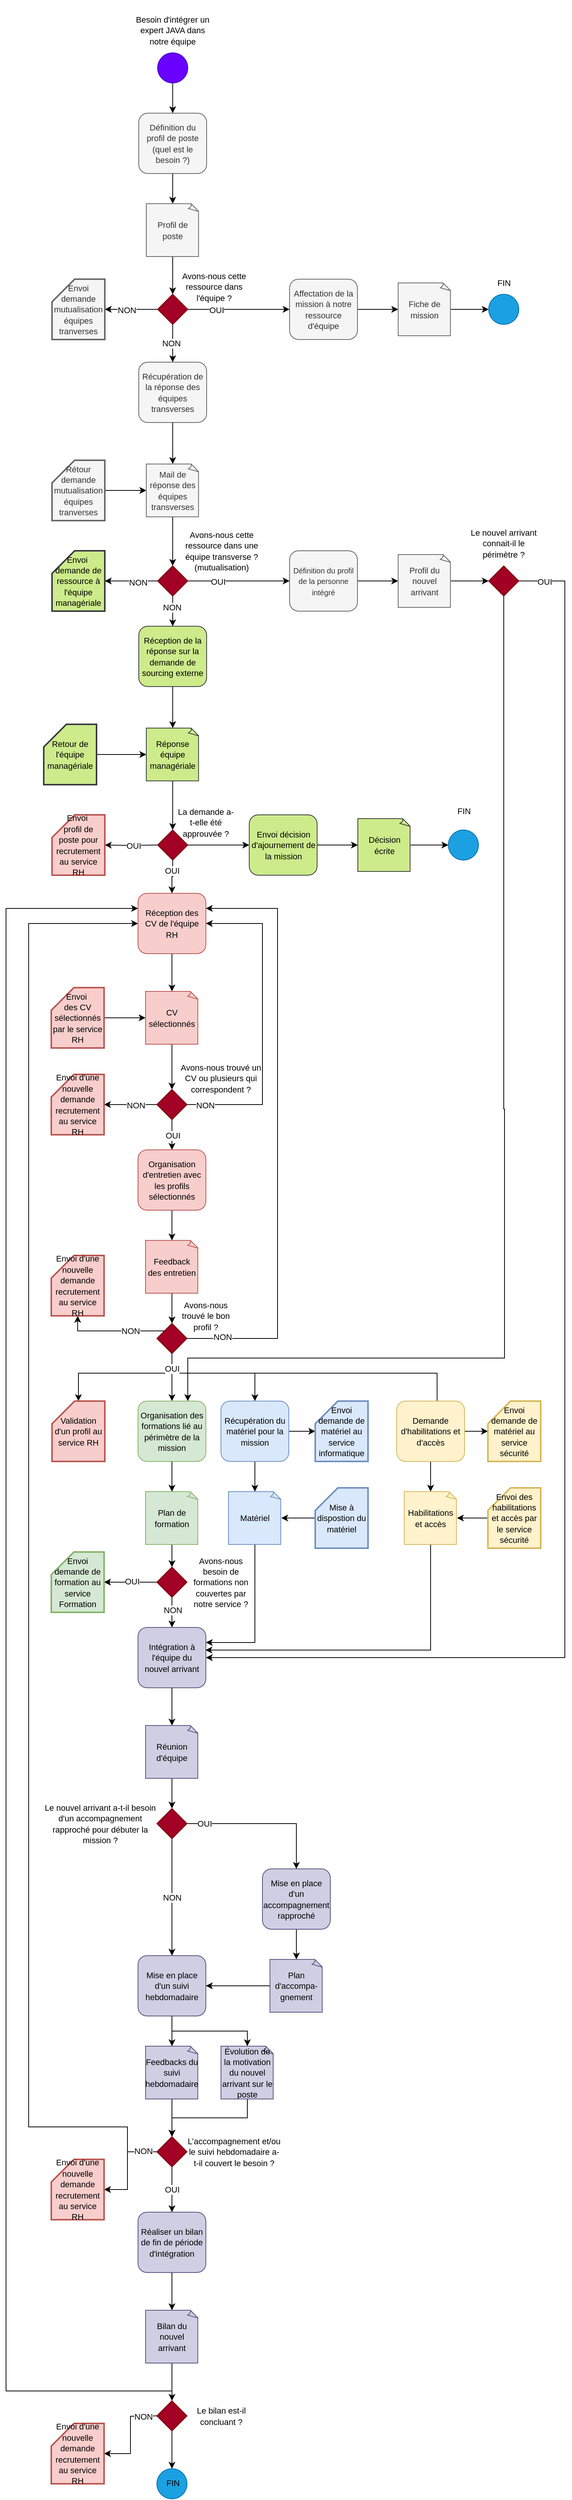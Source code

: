 <mxfile version="21.6.1" type="github">
  <diagram name="Page-1" id="dyQTiysHsoIgEj9Nmd4A">
    <mxGraphModel dx="368" dy="605" grid="1" gridSize="10" guides="1" tooltips="1" connect="1" arrows="1" fold="1" page="1" pageScale="1" pageWidth="827" pageHeight="1169" math="0" shadow="0">
      <root>
        <mxCell id="0" />
        <mxCell id="1" parent="0" />
        <mxCell id="CevlqyL66IlsUGIjqd2u-10" value="" style="edgeStyle=orthogonalEdgeStyle;rounded=0;orthogonalLoop=1;jettySize=auto;html=1;" edge="1" parent="1" source="CevlqyL66IlsUGIjqd2u-1" target="CevlqyL66IlsUGIjqd2u-4">
          <mxGeometry relative="1" as="geometry" />
        </mxCell>
        <mxCell id="CevlqyL66IlsUGIjqd2u-1" value="" style="ellipse;whiteSpace=wrap;html=1;aspect=fixed;fillColor=#6a00ff;fontColor=#ffffff;strokeColor=#3700CC;" vertex="1" parent="1">
          <mxGeometry x="1080" y="120" width="40" height="40" as="geometry" />
        </mxCell>
        <mxCell id="CevlqyL66IlsUGIjqd2u-3" value="&lt;font style=&quot;font-size: 11px;&quot;&gt;Besoin d&#39;intégrer un expert JAVA dans notre équipe&lt;/font&gt;" style="text;html=1;strokeColor=none;fillColor=none;align=center;verticalAlign=middle;whiteSpace=wrap;rounded=0;" vertex="1" parent="1">
          <mxGeometry x="1045" y="50" width="110" height="80" as="geometry" />
        </mxCell>
        <mxCell id="CevlqyL66IlsUGIjqd2u-11" value="" style="edgeStyle=orthogonalEdgeStyle;rounded=0;orthogonalLoop=1;jettySize=auto;html=1;" edge="1" parent="1" source="CevlqyL66IlsUGIjqd2u-4" target="CevlqyL66IlsUGIjqd2u-6">
          <mxGeometry relative="1" as="geometry" />
        </mxCell>
        <mxCell id="CevlqyL66IlsUGIjqd2u-4" value="&lt;font style=&quot;font-size: 11px;&quot;&gt;Définition du profil de poste (quel est le besoin ?)&lt;/font&gt;" style="rounded=1;whiteSpace=wrap;html=1;fillColor=#f5f5f5;fontColor=#333333;strokeColor=#666666;" vertex="1" parent="1">
          <mxGeometry x="1055" y="200" width="90" height="80" as="geometry" />
        </mxCell>
        <mxCell id="CevlqyL66IlsUGIjqd2u-34" value="" style="edgeStyle=orthogonalEdgeStyle;rounded=0;orthogonalLoop=1;jettySize=auto;html=1;" edge="1" parent="1" source="CevlqyL66IlsUGIjqd2u-5" target="CevlqyL66IlsUGIjqd2u-9">
          <mxGeometry relative="1" as="geometry" />
        </mxCell>
        <mxCell id="CevlqyL66IlsUGIjqd2u-52" value="OUI" style="edgeLabel;html=1;align=center;verticalAlign=middle;resizable=0;points=[];" vertex="1" connectable="0" parent="CevlqyL66IlsUGIjqd2u-34">
          <mxGeometry x="-0.437" y="-1" relative="1" as="geometry">
            <mxPoint as="offset" />
          </mxGeometry>
        </mxCell>
        <mxCell id="CevlqyL66IlsUGIjqd2u-36" value="" style="edgeStyle=orthogonalEdgeStyle;rounded=0;orthogonalLoop=1;jettySize=auto;html=1;" edge="1" parent="1" source="CevlqyL66IlsUGIjqd2u-5" target="CevlqyL66IlsUGIjqd2u-7">
          <mxGeometry relative="1" as="geometry" />
        </mxCell>
        <mxCell id="CevlqyL66IlsUGIjqd2u-53" value="NON" style="edgeLabel;html=1;align=center;verticalAlign=middle;resizable=0;points=[];" vertex="1" connectable="0" parent="CevlqyL66IlsUGIjqd2u-36">
          <mxGeometry x="0.171" y="1" relative="1" as="geometry">
            <mxPoint as="offset" />
          </mxGeometry>
        </mxCell>
        <mxCell id="CevlqyL66IlsUGIjqd2u-37" value="" style="edgeStyle=orthogonalEdgeStyle;rounded=0;orthogonalLoop=1;jettySize=auto;html=1;" edge="1" parent="1" source="CevlqyL66IlsUGIjqd2u-5" target="CevlqyL66IlsUGIjqd2u-20">
          <mxGeometry relative="1" as="geometry" />
        </mxCell>
        <mxCell id="CevlqyL66IlsUGIjqd2u-54" value="NON" style="edgeLabel;html=1;align=center;verticalAlign=middle;resizable=0;points=[];" vertex="1" connectable="0" parent="CevlqyL66IlsUGIjqd2u-37">
          <mxGeometry y="-2" relative="1" as="geometry">
            <mxPoint as="offset" />
          </mxGeometry>
        </mxCell>
        <mxCell id="CevlqyL66IlsUGIjqd2u-5" value="" style="rhombus;whiteSpace=wrap;html=1;fillColor=#a20025;fontColor=#ffffff;strokeColor=#6F0000;" vertex="1" parent="1">
          <mxGeometry x="1080" y="440" width="40" height="40" as="geometry" />
        </mxCell>
        <mxCell id="CevlqyL66IlsUGIjqd2u-13" style="edgeStyle=orthogonalEdgeStyle;rounded=0;orthogonalLoop=1;jettySize=auto;html=1;" edge="1" parent="1" source="CevlqyL66IlsUGIjqd2u-6" target="CevlqyL66IlsUGIjqd2u-5">
          <mxGeometry relative="1" as="geometry" />
        </mxCell>
        <mxCell id="CevlqyL66IlsUGIjqd2u-6" value="&lt;font style=&quot;font-size: 11px;&quot;&gt;Profil de poste&lt;/font&gt;" style="whiteSpace=wrap;html=1;shape=mxgraph.basic.document;fillColor=#f5f5f5;fontColor=#333333;strokeColor=#666666;" vertex="1" parent="1">
          <mxGeometry x="1065" y="320" width="70" height="70" as="geometry" />
        </mxCell>
        <mxCell id="CevlqyL66IlsUGIjqd2u-7" value="&lt;font style=&quot;font-size: 11px;&quot;&gt;Envoi demande mutualisation équipes tranverses&lt;br&gt;&lt;/font&gt;" style="shape=card;whiteSpace=wrap;html=1;fillColor=#f5f5f5;fontColor=#333333;strokeColor=#666666;strokeWidth=2;" vertex="1" parent="1">
          <mxGeometry x="940" y="420" width="70" height="80" as="geometry" />
        </mxCell>
        <mxCell id="CevlqyL66IlsUGIjqd2u-8" value="&lt;font style=&quot;font-size: 11px;&quot;&gt;Avons-nous cette ressource dans l&#39;équipe ?&lt;/font&gt;" style="text;html=1;strokeColor=none;fillColor=none;align=center;verticalAlign=middle;whiteSpace=wrap;rounded=0;" vertex="1" parent="1">
          <mxGeometry x="1100" y="390" width="110" height="80" as="geometry" />
        </mxCell>
        <mxCell id="CevlqyL66IlsUGIjqd2u-35" value="" style="edgeStyle=orthogonalEdgeStyle;rounded=0;orthogonalLoop=1;jettySize=auto;html=1;" edge="1" parent="1" source="CevlqyL66IlsUGIjqd2u-9" target="CevlqyL66IlsUGIjqd2u-15">
          <mxGeometry relative="1" as="geometry" />
        </mxCell>
        <mxCell id="CevlqyL66IlsUGIjqd2u-9" value="&lt;font style=&quot;font-size: 11px;&quot;&gt;Affectation de la mission à notre ressource d&#39;équipe&lt;/font&gt;" style="rounded=1;whiteSpace=wrap;html=1;fillColor=#f5f5f5;fontColor=#333333;strokeColor=#666666;" vertex="1" parent="1">
          <mxGeometry x="1255" y="420" width="90" height="80" as="geometry" />
        </mxCell>
        <mxCell id="CevlqyL66IlsUGIjqd2u-19" value="" style="edgeStyle=orthogonalEdgeStyle;rounded=0;orthogonalLoop=1;jettySize=auto;html=1;entryX=0;entryY=0.5;entryDx=0;entryDy=0;" edge="1" parent="1" source="CevlqyL66IlsUGIjqd2u-15" target="CevlqyL66IlsUGIjqd2u-17">
          <mxGeometry relative="1" as="geometry" />
        </mxCell>
        <mxCell id="CevlqyL66IlsUGIjqd2u-15" value="&lt;font style=&quot;font-size: 11px;&quot;&gt;Fiche de mission&lt;/font&gt;" style="whiteSpace=wrap;html=1;shape=mxgraph.basic.document;fillColor=#f5f5f5;fontColor=#333333;strokeColor=#666666;" vertex="1" parent="1">
          <mxGeometry x="1399" y="425" width="70" height="70" as="geometry" />
        </mxCell>
        <mxCell id="CevlqyL66IlsUGIjqd2u-17" value="" style="ellipse;whiteSpace=wrap;html=1;aspect=fixed;fillColor=#1ba1e2;fontColor=#ffffff;strokeColor=#006EAF;" vertex="1" parent="1">
          <mxGeometry x="1519" y="440" width="40" height="40" as="geometry" />
        </mxCell>
        <mxCell id="CevlqyL66IlsUGIjqd2u-18" value="&lt;font style=&quot;font-size: 11px;&quot;&gt;FIN&lt;/font&gt;" style="text;html=1;align=center;verticalAlign=middle;resizable=0;points=[];autosize=1;strokeColor=none;fillColor=none;" vertex="1" parent="1">
          <mxGeometry x="1519" y="410" width="40" height="30" as="geometry" />
        </mxCell>
        <mxCell id="CevlqyL66IlsUGIjqd2u-43" style="edgeStyle=orthogonalEdgeStyle;rounded=0;orthogonalLoop=1;jettySize=auto;html=1;" edge="1" parent="1" source="CevlqyL66IlsUGIjqd2u-20" target="CevlqyL66IlsUGIjqd2u-41">
          <mxGeometry relative="1" as="geometry" />
        </mxCell>
        <mxCell id="CevlqyL66IlsUGIjqd2u-20" value="&lt;font style=&quot;font-size: 11px;&quot;&gt;Récupération de la réponse des équipes transverses&lt;/font&gt;" style="rounded=1;whiteSpace=wrap;html=1;fillColor=#f5f5f5;fontColor=#333333;strokeColor=#666666;" vertex="1" parent="1">
          <mxGeometry x="1055" y="530" width="90" height="80" as="geometry" />
        </mxCell>
        <mxCell id="CevlqyL66IlsUGIjqd2u-50" style="edgeStyle=orthogonalEdgeStyle;rounded=0;orthogonalLoop=1;jettySize=auto;html=1;entryX=1;entryY=0.5;entryDx=0;entryDy=0;entryPerimeter=0;" edge="1" parent="1" target="CevlqyL66IlsUGIjqd2u-49">
          <mxGeometry relative="1" as="geometry">
            <mxPoint x="1080" y="1170" as="sourcePoint" />
          </mxGeometry>
        </mxCell>
        <mxCell id="CevlqyL66IlsUGIjqd2u-55" value="OUI" style="edgeLabel;html=1;align=center;verticalAlign=middle;resizable=0;points=[];" vertex="1" connectable="0" parent="CevlqyL66IlsUGIjqd2u-50">
          <mxGeometry x="-0.086" relative="1" as="geometry">
            <mxPoint as="offset" />
          </mxGeometry>
        </mxCell>
        <mxCell id="CevlqyL66IlsUGIjqd2u-57" style="edgeStyle=orthogonalEdgeStyle;rounded=0;orthogonalLoop=1;jettySize=auto;html=1;entryX=0;entryY=0.5;entryDx=0;entryDy=0;" edge="1" parent="1" source="CevlqyL66IlsUGIjqd2u-24" target="CevlqyL66IlsUGIjqd2u-45">
          <mxGeometry relative="1" as="geometry" />
        </mxCell>
        <mxCell id="CevlqyL66IlsUGIjqd2u-58" value="OUI" style="edgeLabel;html=1;align=center;verticalAlign=middle;resizable=0;points=[];" vertex="1" connectable="0" parent="CevlqyL66IlsUGIjqd2u-57">
          <mxGeometry x="-0.407" y="-1" relative="1" as="geometry">
            <mxPoint as="offset" />
          </mxGeometry>
        </mxCell>
        <mxCell id="CevlqyL66IlsUGIjqd2u-205" value="" style="edgeStyle=orthogonalEdgeStyle;rounded=0;orthogonalLoop=1;jettySize=auto;html=1;" edge="1" parent="1" source="CevlqyL66IlsUGIjqd2u-24" target="CevlqyL66IlsUGIjqd2u-201">
          <mxGeometry relative="1" as="geometry" />
        </mxCell>
        <mxCell id="CevlqyL66IlsUGIjqd2u-214" value="NON" style="edgeLabel;html=1;align=center;verticalAlign=middle;resizable=0;points=[];" vertex="1" connectable="0" parent="CevlqyL66IlsUGIjqd2u-205">
          <mxGeometry x="-0.25" y="-1" relative="1" as="geometry">
            <mxPoint as="offset" />
          </mxGeometry>
        </mxCell>
        <mxCell id="CevlqyL66IlsUGIjqd2u-221" value="" style="edgeStyle=orthogonalEdgeStyle;rounded=0;orthogonalLoop=1;jettySize=auto;html=1;" edge="1" parent="1" source="CevlqyL66IlsUGIjqd2u-24" target="CevlqyL66IlsUGIjqd2u-220">
          <mxGeometry relative="1" as="geometry" />
        </mxCell>
        <mxCell id="CevlqyL66IlsUGIjqd2u-222" value="NON" style="edgeLabel;html=1;align=center;verticalAlign=middle;resizable=0;points=[];" vertex="1" connectable="0" parent="CevlqyL66IlsUGIjqd2u-221">
          <mxGeometry x="-0.248" y="2" relative="1" as="geometry">
            <mxPoint as="offset" />
          </mxGeometry>
        </mxCell>
        <mxCell id="CevlqyL66IlsUGIjqd2u-24" value="" style="rhombus;whiteSpace=wrap;html=1;fillColor=#a20025;fontColor=#ffffff;strokeColor=#6F0000;" vertex="1" parent="1">
          <mxGeometry x="1080" y="800" width="40" height="40" as="geometry" />
        </mxCell>
        <mxCell id="CevlqyL66IlsUGIjqd2u-26" value="&lt;font style=&quot;font-size: 11px;&quot;&gt;Avons-nous cette ressource dans une équipe transverse ? (mutualisation)&lt;br&gt;&lt;/font&gt;" style="text;html=1;strokeColor=none;fillColor=none;align=center;verticalAlign=middle;whiteSpace=wrap;rounded=0;" vertex="1" parent="1">
          <mxGeometry x="1110" y="740" width="110" height="80" as="geometry" />
        </mxCell>
        <mxCell id="CevlqyL66IlsUGIjqd2u-42" value="" style="edgeStyle=orthogonalEdgeStyle;rounded=0;orthogonalLoop=1;jettySize=auto;html=1;" edge="1" parent="1" source="CevlqyL66IlsUGIjqd2u-30" target="CevlqyL66IlsUGIjqd2u-41">
          <mxGeometry relative="1" as="geometry" />
        </mxCell>
        <mxCell id="CevlqyL66IlsUGIjqd2u-30" value="&lt;font style=&quot;font-size: 11px;&quot;&gt;Rétour demande mutualisation équipes tranverses&lt;br&gt;&lt;/font&gt;" style="shape=card;whiteSpace=wrap;html=1;fillColor=#f5f5f5;fontColor=#333333;strokeColor=#666666;strokeWidth=2;" vertex="1" parent="1">
          <mxGeometry x="940" y="660" width="70" height="80" as="geometry" />
        </mxCell>
        <mxCell id="CevlqyL66IlsUGIjqd2u-44" style="edgeStyle=orthogonalEdgeStyle;rounded=0;orthogonalLoop=1;jettySize=auto;html=1;" edge="1" parent="1" source="CevlqyL66IlsUGIjqd2u-41" target="CevlqyL66IlsUGIjqd2u-24">
          <mxGeometry relative="1" as="geometry" />
        </mxCell>
        <mxCell id="CevlqyL66IlsUGIjqd2u-41" value="&lt;font style=&quot;font-size: 11px;&quot;&gt;Mail de réponse des équipes transverses&lt;/font&gt;" style="whiteSpace=wrap;html=1;shape=mxgraph.basic.document;fillColor=#f5f5f5;fontColor=#333333;strokeColor=#666666;" vertex="1" parent="1">
          <mxGeometry x="1065" y="665" width="70" height="70" as="geometry" />
        </mxCell>
        <mxCell id="CevlqyL66IlsUGIjqd2u-94" value="" style="edgeStyle=orthogonalEdgeStyle;rounded=0;orthogonalLoop=1;jettySize=auto;html=1;" edge="1" parent="1" source="CevlqyL66IlsUGIjqd2u-45" target="CevlqyL66IlsUGIjqd2u-93">
          <mxGeometry relative="1" as="geometry" />
        </mxCell>
        <mxCell id="CevlqyL66IlsUGIjqd2u-45" value="&lt;font size=&quot;1&quot;&gt;Définition du profil de la personne intégré&lt;br&gt;&lt;/font&gt;" style="rounded=1;whiteSpace=wrap;html=1;fillColor=#f5f5f5;fontColor=#333333;strokeColor=#666666;" vertex="1" parent="1">
          <mxGeometry x="1255" y="780" width="90" height="80" as="geometry" />
        </mxCell>
        <mxCell id="CevlqyL66IlsUGIjqd2u-60" value="" style="edgeStyle=orthogonalEdgeStyle;rounded=0;orthogonalLoop=1;jettySize=auto;html=1;" edge="1" parent="1" source="CevlqyL66IlsUGIjqd2u-46" target="CevlqyL66IlsUGIjqd2u-59">
          <mxGeometry relative="1" as="geometry" />
        </mxCell>
        <mxCell id="CevlqyL66IlsUGIjqd2u-46" value="&lt;font style=&quot;font-size: 11px;&quot;&gt;Réception des CV de l&#39;équipe RH&lt;/font&gt;" style="rounded=1;whiteSpace=wrap;html=1;fillColor=#f8cecc;strokeColor=#b85450;" vertex="1" parent="1">
          <mxGeometry x="1054" y="1234" width="90" height="80" as="geometry" />
        </mxCell>
        <mxCell id="CevlqyL66IlsUGIjqd2u-49" value="&lt;div&gt;&lt;font style=&quot;font-size: 11px;&quot;&gt;Envoi&amp;nbsp;&lt;/font&gt;&lt;/div&gt;&lt;div&gt;&lt;font style=&quot;font-size: 11px;&quot;&gt;profil de poste pour recrutement au service RH&lt;/font&gt;&lt;/div&gt;" style="shape=card;whiteSpace=wrap;html=1;fillColor=#f8cecc;strokeColor=#b85450;strokeWidth=2;" vertex="1" parent="1">
          <mxGeometry x="940" y="1130" width="70" height="80" as="geometry" />
        </mxCell>
        <mxCell id="CevlqyL66IlsUGIjqd2u-63" value="" style="edgeStyle=orthogonalEdgeStyle;rounded=0;orthogonalLoop=1;jettySize=auto;html=1;" edge="1" parent="1" source="CevlqyL66IlsUGIjqd2u-59" target="CevlqyL66IlsUGIjqd2u-61">
          <mxGeometry relative="1" as="geometry" />
        </mxCell>
        <mxCell id="CevlqyL66IlsUGIjqd2u-59" value="&lt;font style=&quot;font-size: 11px;&quot;&gt;CV sélectionnés&lt;/font&gt;" style="whiteSpace=wrap;html=1;shape=mxgraph.basic.document;fillColor=#f8cecc;strokeColor=#b85450;" vertex="1" parent="1">
          <mxGeometry x="1064" y="1364" width="70" height="70" as="geometry" />
        </mxCell>
        <mxCell id="CevlqyL66IlsUGIjqd2u-69" value="" style="edgeStyle=orthogonalEdgeStyle;rounded=0;orthogonalLoop=1;jettySize=auto;html=1;" edge="1" parent="1" source="CevlqyL66IlsUGIjqd2u-61" target="CevlqyL66IlsUGIjqd2u-68">
          <mxGeometry relative="1" as="geometry" />
        </mxCell>
        <mxCell id="CevlqyL66IlsUGIjqd2u-70" value="NON" style="edgeLabel;html=1;align=center;verticalAlign=middle;resizable=0;points=[];" vertex="1" connectable="0" parent="CevlqyL66IlsUGIjqd2u-69">
          <mxGeometry x="-0.2" y="1" relative="1" as="geometry">
            <mxPoint as="offset" />
          </mxGeometry>
        </mxCell>
        <mxCell id="CevlqyL66IlsUGIjqd2u-71" style="edgeStyle=orthogonalEdgeStyle;rounded=0;orthogonalLoop=1;jettySize=auto;html=1;entryX=1;entryY=0.5;entryDx=0;entryDy=0;" edge="1" parent="1" source="CevlqyL66IlsUGIjqd2u-61" target="CevlqyL66IlsUGIjqd2u-46">
          <mxGeometry relative="1" as="geometry">
            <mxPoint x="1149" y="1274" as="targetPoint" />
            <Array as="points">
              <mxPoint x="1219" y="1514" />
              <mxPoint x="1219" y="1274" />
            </Array>
          </mxGeometry>
        </mxCell>
        <mxCell id="CevlqyL66IlsUGIjqd2u-72" value="NON" style="edgeLabel;html=1;align=center;verticalAlign=middle;resizable=0;points=[];" vertex="1" connectable="0" parent="CevlqyL66IlsUGIjqd2u-71">
          <mxGeometry x="-0.886" y="-1" relative="1" as="geometry">
            <mxPoint as="offset" />
          </mxGeometry>
        </mxCell>
        <mxCell id="CevlqyL66IlsUGIjqd2u-74" value="" style="edgeStyle=orthogonalEdgeStyle;rounded=0;orthogonalLoop=1;jettySize=auto;html=1;" edge="1" parent="1" source="CevlqyL66IlsUGIjqd2u-61" target="CevlqyL66IlsUGIjqd2u-73">
          <mxGeometry relative="1" as="geometry" />
        </mxCell>
        <mxCell id="CevlqyL66IlsUGIjqd2u-75" value="OUI" style="edgeLabel;html=1;align=center;verticalAlign=middle;resizable=0;points=[];" vertex="1" connectable="0" parent="CevlqyL66IlsUGIjqd2u-74">
          <mxGeometry x="0.05" y="1" relative="1" as="geometry">
            <mxPoint as="offset" />
          </mxGeometry>
        </mxCell>
        <mxCell id="CevlqyL66IlsUGIjqd2u-61" value="" style="rhombus;whiteSpace=wrap;html=1;fillColor=#a20025;fontColor=#ffffff;strokeColor=#6F0000;" vertex="1" parent="1">
          <mxGeometry x="1079" y="1494" width="40" height="40" as="geometry" />
        </mxCell>
        <mxCell id="CevlqyL66IlsUGIjqd2u-64" value="&lt;font style=&quot;font-size: 11px;&quot;&gt;Avons-nous trouvé un CV ou plusieurs qui correspondent ?&lt;br&gt;&lt;/font&gt;" style="text;html=1;strokeColor=none;fillColor=none;align=center;verticalAlign=middle;whiteSpace=wrap;rounded=0;" vertex="1" parent="1">
          <mxGeometry x="1109" y="1439" width="110" height="80" as="geometry" />
        </mxCell>
        <mxCell id="CevlqyL66IlsUGIjqd2u-67" style="edgeStyle=orthogonalEdgeStyle;rounded=0;orthogonalLoop=1;jettySize=auto;html=1;" edge="1" parent="1" source="CevlqyL66IlsUGIjqd2u-65" target="CevlqyL66IlsUGIjqd2u-59">
          <mxGeometry relative="1" as="geometry" />
        </mxCell>
        <mxCell id="CevlqyL66IlsUGIjqd2u-65" value="&lt;div&gt;&lt;font style=&quot;font-size: 11px;&quot;&gt;Envoi&amp;nbsp;&lt;/font&gt;&lt;/div&gt;&lt;div&gt;&lt;font style=&quot;font-size: 11px;&quot;&gt;des CV sélectionnés par le service RH&lt;/font&gt;&lt;/div&gt;" style="shape=card;whiteSpace=wrap;html=1;fillColor=#f8cecc;strokeColor=#b85450;strokeWidth=2;" vertex="1" parent="1">
          <mxGeometry x="939" y="1359" width="70" height="80" as="geometry" />
        </mxCell>
        <mxCell id="CevlqyL66IlsUGIjqd2u-68" value="&lt;div&gt;&lt;font style=&quot;font-size: 11px;&quot;&gt;Envoi d&#39;une nouvelle demande recrutement au service RH&lt;/font&gt;&lt;/div&gt;" style="shape=card;whiteSpace=wrap;html=1;fillColor=#f8cecc;strokeColor=#b85450;strokeWidth=2;" vertex="1" parent="1">
          <mxGeometry x="939" y="1474" width="70" height="80" as="geometry" />
        </mxCell>
        <mxCell id="CevlqyL66IlsUGIjqd2u-80" style="edgeStyle=orthogonalEdgeStyle;rounded=0;orthogonalLoop=1;jettySize=auto;html=1;entryX=0.5;entryY=0;entryDx=0;entryDy=0;entryPerimeter=0;" edge="1" parent="1" source="CevlqyL66IlsUGIjqd2u-73" target="CevlqyL66IlsUGIjqd2u-76">
          <mxGeometry relative="1" as="geometry" />
        </mxCell>
        <mxCell id="CevlqyL66IlsUGIjqd2u-73" value="&lt;font style=&quot;font-size: 11px;&quot;&gt;Organisation d&#39;entretien avec les profils sélectionnés&lt;/font&gt;" style="rounded=1;whiteSpace=wrap;html=1;fillColor=#f8cecc;strokeColor=#b85450;" vertex="1" parent="1">
          <mxGeometry x="1054" y="1574" width="90" height="80" as="geometry" />
        </mxCell>
        <mxCell id="CevlqyL66IlsUGIjqd2u-81" style="edgeStyle=orthogonalEdgeStyle;rounded=0;orthogonalLoop=1;jettySize=auto;html=1;entryX=0.5;entryY=0;entryDx=0;entryDy=0;" edge="1" parent="1" source="CevlqyL66IlsUGIjqd2u-76" target="CevlqyL66IlsUGIjqd2u-77">
          <mxGeometry relative="1" as="geometry" />
        </mxCell>
        <mxCell id="CevlqyL66IlsUGIjqd2u-76" value="&lt;font style=&quot;font-size: 11px;&quot;&gt;Feedback des entretien&lt;/font&gt;" style="whiteSpace=wrap;html=1;shape=mxgraph.basic.document;fillColor=#f8cecc;strokeColor=#b85450;" vertex="1" parent="1">
          <mxGeometry x="1064" y="1694" width="70" height="70" as="geometry" />
        </mxCell>
        <mxCell id="CevlqyL66IlsUGIjqd2u-83" value="" style="edgeStyle=orthogonalEdgeStyle;rounded=0;orthogonalLoop=1;jettySize=auto;html=1;" edge="1" parent="1" source="CevlqyL66IlsUGIjqd2u-77" target="CevlqyL66IlsUGIjqd2u-82">
          <mxGeometry relative="1" as="geometry">
            <Array as="points">
              <mxPoint x="974" y="1814" />
            </Array>
          </mxGeometry>
        </mxCell>
        <mxCell id="CevlqyL66IlsUGIjqd2u-86" value="NON" style="edgeLabel;html=1;align=center;verticalAlign=middle;resizable=0;points=[];" vertex="1" connectable="0" parent="CevlqyL66IlsUGIjqd2u-83">
          <mxGeometry x="0.143" y="3" relative="1" as="geometry">
            <mxPoint x="32" y="-3" as="offset" />
          </mxGeometry>
        </mxCell>
        <mxCell id="CevlqyL66IlsUGIjqd2u-84" style="edgeStyle=orthogonalEdgeStyle;rounded=0;orthogonalLoop=1;jettySize=auto;html=1;exitX=1;exitY=0.5;exitDx=0;exitDy=0;entryX=1;entryY=0.25;entryDx=0;entryDy=0;" edge="1" parent="1" source="CevlqyL66IlsUGIjqd2u-77" target="CevlqyL66IlsUGIjqd2u-46">
          <mxGeometry relative="1" as="geometry">
            <Array as="points">
              <mxPoint x="1239" y="1824" />
              <mxPoint x="1239" y="1254" />
            </Array>
          </mxGeometry>
        </mxCell>
        <mxCell id="CevlqyL66IlsUGIjqd2u-85" value="NON" style="edgeLabel;html=1;align=center;verticalAlign=middle;resizable=0;points=[];" vertex="1" connectable="0" parent="CevlqyL66IlsUGIjqd2u-84">
          <mxGeometry x="-0.88" y="2" relative="1" as="geometry">
            <mxPoint as="offset" />
          </mxGeometry>
        </mxCell>
        <mxCell id="CevlqyL66IlsUGIjqd2u-91" value="" style="edgeStyle=orthogonalEdgeStyle;rounded=0;orthogonalLoop=1;jettySize=auto;html=1;" edge="1" parent="1" source="CevlqyL66IlsUGIjqd2u-77" target="CevlqyL66IlsUGIjqd2u-87">
          <mxGeometry relative="1" as="geometry" />
        </mxCell>
        <mxCell id="CevlqyL66IlsUGIjqd2u-182" style="edgeStyle=orthogonalEdgeStyle;rounded=0;orthogonalLoop=1;jettySize=auto;html=1;exitX=0.5;exitY=1;exitDx=0;exitDy=0;entryX=0.5;entryY=0;entryDx=0;entryDy=0;" edge="1" parent="1" source="CevlqyL66IlsUGIjqd2u-77" target="CevlqyL66IlsUGIjqd2u-179">
          <mxGeometry relative="1" as="geometry">
            <Array as="points">
              <mxPoint x="1099" y="1870" />
              <mxPoint x="1209" y="1870" />
            </Array>
          </mxGeometry>
        </mxCell>
        <mxCell id="CevlqyL66IlsUGIjqd2u-183" style="edgeStyle=orthogonalEdgeStyle;rounded=0;orthogonalLoop=1;jettySize=auto;html=1;exitX=0.5;exitY=1;exitDx=0;exitDy=0;entryX=0.596;entryY=0.021;entryDx=0;entryDy=0;entryPerimeter=0;" edge="1" parent="1">
          <mxGeometry relative="1" as="geometry">
            <mxPoint x="1099" y="1851.66" as="sourcePoint" />
            <mxPoint x="1450.64" y="1916.34" as="targetPoint" />
            <Array as="points">
              <mxPoint x="1099" y="1870" />
              <mxPoint x="1451" y="1870" />
            </Array>
          </mxGeometry>
        </mxCell>
        <mxCell id="CevlqyL66IlsUGIjqd2u-226" style="edgeStyle=orthogonalEdgeStyle;rounded=0;orthogonalLoop=1;jettySize=auto;html=1;exitX=0.5;exitY=1;exitDx=0;exitDy=0;entryX=0.5;entryY=0;entryDx=0;entryDy=0;entryPerimeter=0;" edge="1" parent="1" source="CevlqyL66IlsUGIjqd2u-77" target="CevlqyL66IlsUGIjqd2u-88">
          <mxGeometry relative="1" as="geometry">
            <Array as="points">
              <mxPoint x="1099" y="1870" />
              <mxPoint x="975" y="1870" />
            </Array>
          </mxGeometry>
        </mxCell>
        <mxCell id="CevlqyL66IlsUGIjqd2u-227" value="OUI" style="edgeLabel;html=1;align=center;verticalAlign=middle;resizable=0;points=[];" vertex="1" connectable="0" parent="CevlqyL66IlsUGIjqd2u-226">
          <mxGeometry x="-0.793" relative="1" as="geometry">
            <mxPoint as="offset" />
          </mxGeometry>
        </mxCell>
        <mxCell id="CevlqyL66IlsUGIjqd2u-77" value="" style="rhombus;whiteSpace=wrap;html=1;fillColor=#a20025;fontColor=#ffffff;strokeColor=#6F0000;" vertex="1" parent="1">
          <mxGeometry x="1079" y="1804" width="40" height="40" as="geometry" />
        </mxCell>
        <mxCell id="CevlqyL66IlsUGIjqd2u-78" value="&lt;font style=&quot;font-size: 11px;&quot;&gt;Avons-nous trouvé le bon profil ?&lt;br&gt;&lt;/font&gt;" style="text;html=1;align=center;verticalAlign=middle;whiteSpace=wrap;rounded=0;" vertex="1" parent="1">
          <mxGeometry x="1099" y="1754" width="90" height="80" as="geometry" />
        </mxCell>
        <mxCell id="CevlqyL66IlsUGIjqd2u-82" value="&lt;div&gt;&lt;font style=&quot;font-size: 11px;&quot;&gt;Envoi d&#39;une nouvelle demande recrutement au service RH&lt;/font&gt;&lt;/div&gt;" style="shape=card;whiteSpace=wrap;html=1;fillColor=#f8cecc;strokeColor=#b85450;strokeWidth=2;" vertex="1" parent="1">
          <mxGeometry x="939" y="1714" width="70" height="80" as="geometry" />
        </mxCell>
        <mxCell id="CevlqyL66IlsUGIjqd2u-101" value="" style="edgeStyle=orthogonalEdgeStyle;rounded=0;orthogonalLoop=1;jettySize=auto;html=1;" edge="1" parent="1" source="CevlqyL66IlsUGIjqd2u-87" target="CevlqyL66IlsUGIjqd2u-92">
          <mxGeometry relative="1" as="geometry" />
        </mxCell>
        <mxCell id="CevlqyL66IlsUGIjqd2u-87" value="&lt;font style=&quot;font-size: 11px;&quot;&gt;Organisation des formations lié au périmètre de la mission&lt;/font&gt;" style="rounded=1;whiteSpace=wrap;html=1;fillColor=#d5e8d4;strokeColor=#82b366;" vertex="1" parent="1">
          <mxGeometry x="1054" y="1907" width="90" height="80" as="geometry" />
        </mxCell>
        <mxCell id="CevlqyL66IlsUGIjqd2u-88" value="&lt;div&gt;&lt;font style=&quot;font-size: 11px;&quot;&gt;Validation d&#39;un profil au service RH&lt;br&gt;&lt;/font&gt;&lt;/div&gt;" style="shape=card;whiteSpace=wrap;html=1;fillColor=#f8cecc;strokeColor=#b85450;strokeWidth=2;" vertex="1" parent="1">
          <mxGeometry x="940" y="1907" width="70" height="80" as="geometry" />
        </mxCell>
        <mxCell id="CevlqyL66IlsUGIjqd2u-104" value="" style="edgeStyle=orthogonalEdgeStyle;rounded=0;orthogonalLoop=1;jettySize=auto;html=1;" edge="1" parent="1" source="CevlqyL66IlsUGIjqd2u-92" target="CevlqyL66IlsUGIjqd2u-102">
          <mxGeometry relative="1" as="geometry" />
        </mxCell>
        <mxCell id="CevlqyL66IlsUGIjqd2u-92" value="&lt;font style=&quot;font-size: 11px;&quot;&gt;Plan de formation&lt;/font&gt;" style="whiteSpace=wrap;html=1;shape=mxgraph.basic.document;fillColor=#d5e8d4;strokeColor=#82b366;" vertex="1" parent="1">
          <mxGeometry x="1064" y="2027" width="70" height="70" as="geometry" />
        </mxCell>
        <mxCell id="CevlqyL66IlsUGIjqd2u-97" value="" style="edgeStyle=orthogonalEdgeStyle;rounded=0;orthogonalLoop=1;jettySize=auto;html=1;" edge="1" parent="1" source="CevlqyL66IlsUGIjqd2u-93" target="CevlqyL66IlsUGIjqd2u-95">
          <mxGeometry relative="1" as="geometry" />
        </mxCell>
        <mxCell id="CevlqyL66IlsUGIjqd2u-93" value="&lt;font style=&quot;font-size: 11px;&quot;&gt;Profil du nouvel arrivant&lt;/font&gt;" style="whiteSpace=wrap;html=1;shape=mxgraph.basic.document;fillColor=#f5f5f5;fontColor=#333333;strokeColor=#666666;" vertex="1" parent="1">
          <mxGeometry x="1399" y="785" width="70" height="70" as="geometry" />
        </mxCell>
        <mxCell id="CevlqyL66IlsUGIjqd2u-115" style="edgeStyle=orthogonalEdgeStyle;rounded=0;orthogonalLoop=1;jettySize=auto;html=1;entryX=1;entryY=0.5;entryDx=0;entryDy=0;" edge="1" parent="1" source="CevlqyL66IlsUGIjqd2u-95" target="CevlqyL66IlsUGIjqd2u-112">
          <mxGeometry relative="1" as="geometry">
            <mxPoint x="1190" y="1910" as="targetPoint" />
            <Array as="points">
              <mxPoint x="1620" y="820" />
              <mxPoint x="1620" y="2247" />
            </Array>
          </mxGeometry>
        </mxCell>
        <mxCell id="CevlqyL66IlsUGIjqd2u-116" value="OUI" style="edgeLabel;html=1;align=center;verticalAlign=middle;resizable=0;points=[];" vertex="1" connectable="0" parent="CevlqyL66IlsUGIjqd2u-115">
          <mxGeometry x="-0.966" y="-1" relative="1" as="geometry">
            <mxPoint as="offset" />
          </mxGeometry>
        </mxCell>
        <mxCell id="CevlqyL66IlsUGIjqd2u-192" style="edgeStyle=orthogonalEdgeStyle;rounded=0;orthogonalLoop=1;jettySize=auto;html=1;" edge="1" parent="1" source="CevlqyL66IlsUGIjqd2u-95">
          <mxGeometry relative="1" as="geometry">
            <mxPoint x="1120" y="1907" as="targetPoint" />
            <Array as="points">
              <mxPoint x="1539" y="1520" />
              <mxPoint x="1540" y="1520" />
              <mxPoint x="1540" y="1850" />
              <mxPoint x="1120" y="1850" />
              <mxPoint x="1120" y="1907" />
            </Array>
          </mxGeometry>
        </mxCell>
        <mxCell id="CevlqyL66IlsUGIjqd2u-95" value="" style="rhombus;whiteSpace=wrap;html=1;fillColor=#a20025;fontColor=#ffffff;strokeColor=#6F0000;" vertex="1" parent="1">
          <mxGeometry x="1519" y="800" width="40" height="40" as="geometry" />
        </mxCell>
        <mxCell id="CevlqyL66IlsUGIjqd2u-98" value="&lt;font style=&quot;font-size: 11px;&quot;&gt;Le nouvel arrivant connait-il le périmètre ?&lt;/font&gt;" style="text;html=1;strokeColor=none;fillColor=none;align=center;verticalAlign=middle;whiteSpace=wrap;rounded=0;" vertex="1" parent="1">
          <mxGeometry x="1494" y="740" width="90" height="60" as="geometry" />
        </mxCell>
        <mxCell id="CevlqyL66IlsUGIjqd2u-110" value="" style="edgeStyle=orthogonalEdgeStyle;rounded=0;orthogonalLoop=1;jettySize=auto;html=1;" edge="1" parent="1" source="CevlqyL66IlsUGIjqd2u-102" target="CevlqyL66IlsUGIjqd2u-106">
          <mxGeometry relative="1" as="geometry" />
        </mxCell>
        <mxCell id="CevlqyL66IlsUGIjqd2u-111" value="OUI" style="edgeLabel;html=1;align=center;verticalAlign=middle;resizable=0;points=[];" vertex="1" connectable="0" parent="CevlqyL66IlsUGIjqd2u-110">
          <mxGeometry x="-0.057" y="-1" relative="1" as="geometry">
            <mxPoint as="offset" />
          </mxGeometry>
        </mxCell>
        <mxCell id="CevlqyL66IlsUGIjqd2u-113" value="" style="edgeStyle=orthogonalEdgeStyle;rounded=0;orthogonalLoop=1;jettySize=auto;html=1;" edge="1" parent="1" source="CevlqyL66IlsUGIjqd2u-102" target="CevlqyL66IlsUGIjqd2u-112">
          <mxGeometry relative="1" as="geometry" />
        </mxCell>
        <mxCell id="CevlqyL66IlsUGIjqd2u-114" value="NON" style="edgeLabel;html=1;align=center;verticalAlign=middle;resizable=0;points=[];" vertex="1" connectable="0" parent="CevlqyL66IlsUGIjqd2u-113">
          <mxGeometry x="-0.15" y="1" relative="1" as="geometry">
            <mxPoint as="offset" />
          </mxGeometry>
        </mxCell>
        <mxCell id="CevlqyL66IlsUGIjqd2u-102" value="" style="rhombus;whiteSpace=wrap;html=1;fillColor=#a20025;fontColor=#ffffff;strokeColor=#6F0000;" vertex="1" parent="1">
          <mxGeometry x="1079" y="2127" width="40" height="40" as="geometry" />
        </mxCell>
        <mxCell id="CevlqyL66IlsUGIjqd2u-105" value="&lt;font style=&quot;font-size: 11px;&quot;&gt;Avons-nous besoin de formations non couvertes par notre service ?&lt;br&gt;&lt;/font&gt;" style="text;html=1;strokeColor=none;fillColor=none;align=center;verticalAlign=middle;whiteSpace=wrap;rounded=0;" vertex="1" parent="1">
          <mxGeometry x="1119" y="2107" width="90" height="80" as="geometry" />
        </mxCell>
        <mxCell id="CevlqyL66IlsUGIjqd2u-106" value="&lt;div&gt;&lt;font style=&quot;font-size: 11px;&quot;&gt;Envoi demande de formation au service Formation&lt;br&gt;&lt;/font&gt;&lt;/div&gt;" style="shape=card;whiteSpace=wrap;html=1;fillColor=#d5e8d4;strokeColor=#82b366;strokeWidth=2;" vertex="1" parent="1">
          <mxGeometry x="939" y="2107" width="70" height="80" as="geometry" />
        </mxCell>
        <mxCell id="CevlqyL66IlsUGIjqd2u-118" value="" style="edgeStyle=orthogonalEdgeStyle;rounded=0;orthogonalLoop=1;jettySize=auto;html=1;" edge="1" parent="1" source="CevlqyL66IlsUGIjqd2u-112" target="CevlqyL66IlsUGIjqd2u-117">
          <mxGeometry relative="1" as="geometry" />
        </mxCell>
        <mxCell id="CevlqyL66IlsUGIjqd2u-112" value="&lt;font style=&quot;font-size: 11px;&quot;&gt;Intégration à l&#39;équipe du nouvel arrivant&lt;/font&gt;" style="rounded=1;whiteSpace=wrap;html=1;fillColor=#d0cee2;strokeColor=#56517e;" vertex="1" parent="1">
          <mxGeometry x="1054" y="2207" width="90" height="80" as="geometry" />
        </mxCell>
        <mxCell id="CevlqyL66IlsUGIjqd2u-123" value="" style="edgeStyle=orthogonalEdgeStyle;rounded=0;orthogonalLoop=1;jettySize=auto;html=1;" edge="1" parent="1" source="CevlqyL66IlsUGIjqd2u-117" target="CevlqyL66IlsUGIjqd2u-122">
          <mxGeometry relative="1" as="geometry" />
        </mxCell>
        <mxCell id="CevlqyL66IlsUGIjqd2u-117" value="&lt;font style=&quot;font-size: 11px;&quot;&gt;Réunion d&#39;équipe&lt;/font&gt;" style="whiteSpace=wrap;html=1;shape=mxgraph.basic.document;fillColor=#d0cee2;strokeColor=#56517e;" vertex="1" parent="1">
          <mxGeometry x="1064" y="2337" width="70" height="70" as="geometry" />
        </mxCell>
        <mxCell id="CevlqyL66IlsUGIjqd2u-141" value="" style="edgeStyle=orthogonalEdgeStyle;rounded=0;orthogonalLoop=1;jettySize=auto;html=1;" edge="1" parent="1" source="CevlqyL66IlsUGIjqd2u-119" target="CevlqyL66IlsUGIjqd2u-130">
          <mxGeometry relative="1" as="geometry" />
        </mxCell>
        <mxCell id="CevlqyL66IlsUGIjqd2u-229" style="edgeStyle=orthogonalEdgeStyle;rounded=0;orthogonalLoop=1;jettySize=auto;html=1;exitX=0.5;exitY=1;exitDx=0;exitDy=0;entryX=0.5;entryY=0;entryDx=0;entryDy=0;entryPerimeter=0;" edge="1" parent="1" source="CevlqyL66IlsUGIjqd2u-119" target="CevlqyL66IlsUGIjqd2u-228">
          <mxGeometry relative="1" as="geometry" />
        </mxCell>
        <mxCell id="CevlqyL66IlsUGIjqd2u-119" value="&lt;font style=&quot;font-size: 11px;&quot;&gt;Mise en place d&#39;un suivi hebdomadaire&lt;/font&gt;&lt;font style=&quot;font-size: 11px;&quot;&gt;&lt;br&gt;&lt;/font&gt;" style="rounded=1;whiteSpace=wrap;html=1;fillColor=#d0cee2;strokeColor=#56517e;" vertex="1" parent="1">
          <mxGeometry x="1054" y="2642" width="90" height="80" as="geometry" />
        </mxCell>
        <mxCell id="CevlqyL66IlsUGIjqd2u-158" value="" style="edgeStyle=orthogonalEdgeStyle;rounded=0;orthogonalLoop=1;jettySize=auto;html=1;" edge="1" parent="1" source="CevlqyL66IlsUGIjqd2u-120" target="CevlqyL66IlsUGIjqd2u-121">
          <mxGeometry relative="1" as="geometry" />
        </mxCell>
        <mxCell id="CevlqyL66IlsUGIjqd2u-120" value="&lt;font style=&quot;font-size: 11px;&quot;&gt;Réaliser un bilan de fin de période d&#39;intégration&lt;/font&gt;" style="rounded=1;whiteSpace=wrap;html=1;fillColor=#d0cee2;strokeColor=#56517e;" vertex="1" parent="1">
          <mxGeometry x="1054" y="2982" width="90" height="80" as="geometry" />
        </mxCell>
        <mxCell id="CevlqyL66IlsUGIjqd2u-169" style="edgeStyle=orthogonalEdgeStyle;rounded=0;orthogonalLoop=1;jettySize=auto;html=1;" edge="1" parent="1" source="CevlqyL66IlsUGIjqd2u-121" target="CevlqyL66IlsUGIjqd2u-165">
          <mxGeometry relative="1" as="geometry" />
        </mxCell>
        <mxCell id="CevlqyL66IlsUGIjqd2u-121" value="&lt;font style=&quot;font-size: 11px;&quot;&gt;Bilan du nouvel arrivant&lt;/font&gt;" style="whiteSpace=wrap;html=1;shape=mxgraph.basic.document;fillColor=#d0cee2;strokeColor=#56517e;" vertex="1" parent="1">
          <mxGeometry x="1064" y="3112" width="70" height="70" as="geometry" />
        </mxCell>
        <mxCell id="CevlqyL66IlsUGIjqd2u-140" value="NON" style="edgeStyle=orthogonalEdgeStyle;rounded=0;orthogonalLoop=1;jettySize=auto;html=1;" edge="1" parent="1" source="CevlqyL66IlsUGIjqd2u-122" target="CevlqyL66IlsUGIjqd2u-119">
          <mxGeometry relative="1" as="geometry" />
        </mxCell>
        <mxCell id="CevlqyL66IlsUGIjqd2u-160" style="edgeStyle=orthogonalEdgeStyle;rounded=0;orthogonalLoop=1;jettySize=auto;html=1;entryX=0.5;entryY=0;entryDx=0;entryDy=0;" edge="1" parent="1" source="CevlqyL66IlsUGIjqd2u-122" target="CevlqyL66IlsUGIjqd2u-125">
          <mxGeometry relative="1" as="geometry" />
        </mxCell>
        <mxCell id="CevlqyL66IlsUGIjqd2u-161" value="OUI" style="edgeLabel;html=1;align=center;verticalAlign=middle;resizable=0;points=[];" vertex="1" connectable="0" parent="CevlqyL66IlsUGIjqd2u-160">
          <mxGeometry x="-0.776" relative="1" as="geometry">
            <mxPoint as="offset" />
          </mxGeometry>
        </mxCell>
        <mxCell id="CevlqyL66IlsUGIjqd2u-122" value="" style="rhombus;whiteSpace=wrap;html=1;fillColor=#a20025;fontColor=#ffffff;strokeColor=#6F0000;" vertex="1" parent="1">
          <mxGeometry x="1079" y="2447" width="40" height="40" as="geometry" />
        </mxCell>
        <mxCell id="CevlqyL66IlsUGIjqd2u-124" value="&lt;font style=&quot;font-size: 11px;&quot;&gt;Le nouvel arrivant a-t-il besoin d&#39;un accompagnement rapproché pour débuter la mission ?&lt;/font&gt;" style="text;html=1;strokeColor=none;fillColor=none;align=center;verticalAlign=middle;whiteSpace=wrap;rounded=0;" vertex="1" parent="1">
          <mxGeometry x="929" y="2427" width="150" height="80" as="geometry" />
        </mxCell>
        <mxCell id="CevlqyL66IlsUGIjqd2u-155" value="" style="edgeStyle=orthogonalEdgeStyle;rounded=0;orthogonalLoop=1;jettySize=auto;html=1;" edge="1" parent="1" source="CevlqyL66IlsUGIjqd2u-125" target="CevlqyL66IlsUGIjqd2u-154">
          <mxGeometry relative="1" as="geometry" />
        </mxCell>
        <mxCell id="CevlqyL66IlsUGIjqd2u-125" value="&lt;font style=&quot;font-size: 11px;&quot;&gt;Mise en place d&#39;un accompagnement rapproché&lt;/font&gt;" style="rounded=1;whiteSpace=wrap;html=1;fillColor=#d0cee2;strokeColor=#56517e;" vertex="1" parent="1">
          <mxGeometry x="1219" y="2527" width="90" height="80" as="geometry" />
        </mxCell>
        <mxCell id="CevlqyL66IlsUGIjqd2u-142" style="edgeStyle=orthogonalEdgeStyle;rounded=0;orthogonalLoop=1;jettySize=auto;html=1;entryX=0.5;entryY=0;entryDx=0;entryDy=0;" edge="1" parent="1" source="CevlqyL66IlsUGIjqd2u-130" target="CevlqyL66IlsUGIjqd2u-132">
          <mxGeometry relative="1" as="geometry" />
        </mxCell>
        <mxCell id="CevlqyL66IlsUGIjqd2u-130" value="&lt;font style=&quot;font-size: 11px;&quot;&gt;Feedbacks du suivi hebdomadaire&lt;/font&gt;" style="whiteSpace=wrap;html=1;shape=mxgraph.basic.document;fillColor=#d0cee2;strokeColor=#56517e;" vertex="1" parent="1">
          <mxGeometry x="1064" y="2762" width="70" height="70" as="geometry" />
        </mxCell>
        <mxCell id="CevlqyL66IlsUGIjqd2u-143" style="edgeStyle=orthogonalEdgeStyle;rounded=0;orthogonalLoop=1;jettySize=auto;html=1;entryX=0;entryY=0.5;entryDx=0;entryDy=0;exitX=0;exitY=0.5;exitDx=0;exitDy=0;" edge="1" parent="1" source="CevlqyL66IlsUGIjqd2u-132" target="CevlqyL66IlsUGIjqd2u-46">
          <mxGeometry relative="1" as="geometry">
            <Array as="points">
              <mxPoint x="1040" y="2902" />
              <mxPoint x="1040" y="2869" />
              <mxPoint x="909" y="2869" />
              <mxPoint x="909" y="1274" />
            </Array>
          </mxGeometry>
        </mxCell>
        <mxCell id="CevlqyL66IlsUGIjqd2u-148" style="edgeStyle=orthogonalEdgeStyle;rounded=0;orthogonalLoop=1;jettySize=auto;html=1;exitX=0;exitY=0.5;exitDx=0;exitDy=0;entryX=1;entryY=0.5;entryDx=0;entryDy=0;entryPerimeter=0;" edge="1" parent="1" source="CevlqyL66IlsUGIjqd2u-132" target="CevlqyL66IlsUGIjqd2u-145">
          <mxGeometry relative="1" as="geometry">
            <Array as="points">
              <mxPoint x="1040" y="2902" />
              <mxPoint x="1040" y="2952" />
            </Array>
          </mxGeometry>
        </mxCell>
        <mxCell id="CevlqyL66IlsUGIjqd2u-176" value="NON" style="edgeLabel;html=1;align=center;verticalAlign=middle;resizable=0;points=[];" vertex="1" connectable="0" parent="CevlqyL66IlsUGIjqd2u-148">
          <mxGeometry x="-0.7" y="-1" relative="1" as="geometry">
            <mxPoint as="offset" />
          </mxGeometry>
        </mxCell>
        <mxCell id="CevlqyL66IlsUGIjqd2u-157" value="OUI" style="edgeStyle=orthogonalEdgeStyle;rounded=0;orthogonalLoop=1;jettySize=auto;html=1;" edge="1" parent="1" source="CevlqyL66IlsUGIjqd2u-132" target="CevlqyL66IlsUGIjqd2u-120">
          <mxGeometry relative="1" as="geometry" />
        </mxCell>
        <mxCell id="CevlqyL66IlsUGIjqd2u-132" value="" style="rhombus;whiteSpace=wrap;html=1;fillColor=#a20025;fontColor=#ffffff;strokeColor=#6F0000;" vertex="1" parent="1">
          <mxGeometry x="1079" y="2882" width="40" height="40" as="geometry" />
        </mxCell>
        <mxCell id="CevlqyL66IlsUGIjqd2u-133" value="&lt;font style=&quot;font-size: 11px;&quot;&gt;L’accompagnement et/ou le suivi hebdomadaire a-t-il couvert le besoin ?&lt;/font&gt;" style="text;html=1;strokeColor=none;fillColor=none;align=center;verticalAlign=middle;whiteSpace=wrap;rounded=0;" vertex="1" parent="1">
          <mxGeometry x="1119" y="2862" width="125" height="80" as="geometry" />
        </mxCell>
        <mxCell id="CevlqyL66IlsUGIjqd2u-145" value="&lt;div&gt;&lt;font style=&quot;font-size: 11px;&quot;&gt;Envoi d&#39;une nouvelle demande recrutement au service RH&lt;/font&gt;&lt;/div&gt;" style="shape=card;whiteSpace=wrap;html=1;fillColor=#f8cecc;strokeColor=#b85450;strokeWidth=2;" vertex="1" parent="1">
          <mxGeometry x="939" y="2912" width="70" height="80" as="geometry" />
        </mxCell>
        <mxCell id="CevlqyL66IlsUGIjqd2u-178" value="" style="edgeStyle=orthogonalEdgeStyle;rounded=0;orthogonalLoop=1;jettySize=auto;html=1;" edge="1" parent="1" source="CevlqyL66IlsUGIjqd2u-154" target="CevlqyL66IlsUGIjqd2u-119">
          <mxGeometry relative="1" as="geometry" />
        </mxCell>
        <mxCell id="CevlqyL66IlsUGIjqd2u-154" value="&lt;font style=&quot;font-size: 11px;&quot;&gt;Plan d&#39;accompa-gnement&lt;/font&gt;" style="whiteSpace=wrap;html=1;shape=mxgraph.basic.document;fillColor=#d0cee2;strokeColor=#56517e;" vertex="1" parent="1">
          <mxGeometry x="1229" y="2647" width="70" height="70" as="geometry" />
        </mxCell>
        <mxCell id="CevlqyL66IlsUGIjqd2u-164" value="" style="ellipse;whiteSpace=wrap;html=1;aspect=fixed;fillColor=#1ba1e2;fontColor=#ffffff;strokeColor=#006EAF;" vertex="1" parent="1">
          <mxGeometry x="1079" y="3322" width="40" height="40" as="geometry" />
        </mxCell>
        <mxCell id="CevlqyL66IlsUGIjqd2u-171" style="edgeStyle=orthogonalEdgeStyle;rounded=0;orthogonalLoop=1;jettySize=auto;html=1;entryX=0.5;entryY=0;entryDx=0;entryDy=0;" edge="1" parent="1" source="CevlqyL66IlsUGIjqd2u-165" target="CevlqyL66IlsUGIjqd2u-164">
          <mxGeometry relative="1" as="geometry" />
        </mxCell>
        <mxCell id="CevlqyL66IlsUGIjqd2u-172" style="edgeStyle=orthogonalEdgeStyle;rounded=0;orthogonalLoop=1;jettySize=auto;html=1;entryX=0;entryY=0.25;entryDx=0;entryDy=0;" edge="1" parent="1" source="CevlqyL66IlsUGIjqd2u-165" target="CevlqyL66IlsUGIjqd2u-46">
          <mxGeometry relative="1" as="geometry">
            <Array as="points">
              <mxPoint x="879" y="3219" />
              <mxPoint x="879" y="1254" />
            </Array>
          </mxGeometry>
        </mxCell>
        <mxCell id="CevlqyL66IlsUGIjqd2u-165" value="" style="rhombus;whiteSpace=wrap;html=1;fillColor=#a20025;fontColor=#ffffff;strokeColor=#6F0000;" vertex="1" parent="1">
          <mxGeometry x="1079" y="3232" width="40" height="40" as="geometry" />
        </mxCell>
        <mxCell id="CevlqyL66IlsUGIjqd2u-167" value="&lt;font style=&quot;font-size: 11px;&quot;&gt;Le bilan est-il concluant ?&lt;/font&gt;" style="text;html=1;strokeColor=none;fillColor=none;align=center;verticalAlign=middle;whiteSpace=wrap;rounded=0;" vertex="1" parent="1">
          <mxGeometry x="1126.5" y="3212" width="75" height="80" as="geometry" />
        </mxCell>
        <mxCell id="CevlqyL66IlsUGIjqd2u-168" value="&lt;font style=&quot;font-size: 11px;&quot;&gt;FIN&lt;/font&gt;" style="text;html=1;align=center;verticalAlign=middle;resizable=0;points=[];autosize=1;strokeColor=none;fillColor=none;" vertex="1" parent="1">
          <mxGeometry x="1080" y="3326" width="40" height="30" as="geometry" />
        </mxCell>
        <mxCell id="CevlqyL66IlsUGIjqd2u-173" style="edgeStyle=orthogonalEdgeStyle;rounded=0;orthogonalLoop=1;jettySize=auto;html=1;exitX=0;exitY=0.5;exitDx=0;exitDy=0;entryX=1;entryY=0.5;entryDx=0;entryDy=0;entryPerimeter=0;" edge="1" parent="1" target="CevlqyL66IlsUGIjqd2u-175">
          <mxGeometry relative="1" as="geometry">
            <mxPoint x="1079" y="3252" as="sourcePoint" />
          </mxGeometry>
        </mxCell>
        <mxCell id="CevlqyL66IlsUGIjqd2u-174" value="NON" style="edgeLabel;html=1;align=center;verticalAlign=middle;resizable=0;points=[];" vertex="1" connectable="0" parent="CevlqyL66IlsUGIjqd2u-173">
          <mxGeometry x="-0.733" y="1" relative="1" as="geometry">
            <mxPoint x="-2" as="offset" />
          </mxGeometry>
        </mxCell>
        <mxCell id="CevlqyL66IlsUGIjqd2u-175" value="&lt;div&gt;&lt;font style=&quot;font-size: 11px;&quot;&gt;Envoi d&#39;une nouvelle demande recrutement au service RH&lt;/font&gt;&lt;/div&gt;" style="shape=card;whiteSpace=wrap;html=1;fillColor=#f8cecc;strokeColor=#b85450;strokeWidth=2;" vertex="1" parent="1">
          <mxGeometry x="939" y="3262" width="70" height="80" as="geometry" />
        </mxCell>
        <mxCell id="CevlqyL66IlsUGIjqd2u-186" value="" style="edgeStyle=orthogonalEdgeStyle;rounded=0;orthogonalLoop=1;jettySize=auto;html=1;" edge="1" parent="1" source="CevlqyL66IlsUGIjqd2u-179" target="CevlqyL66IlsUGIjqd2u-184">
          <mxGeometry relative="1" as="geometry" />
        </mxCell>
        <mxCell id="CevlqyL66IlsUGIjqd2u-195" value="" style="edgeStyle=orthogonalEdgeStyle;rounded=0;orthogonalLoop=1;jettySize=auto;html=1;" edge="1" parent="1" source="CevlqyL66IlsUGIjqd2u-179" target="CevlqyL66IlsUGIjqd2u-193">
          <mxGeometry relative="1" as="geometry" />
        </mxCell>
        <mxCell id="CevlqyL66IlsUGIjqd2u-179" value="&lt;font style=&quot;font-size: 11px;&quot;&gt;Récupération du matériel pour la mission&lt;/font&gt;" style="rounded=1;whiteSpace=wrap;html=1;fillColor=#dae8fc;strokeColor=#6c8ebf;" vertex="1" parent="1">
          <mxGeometry x="1164" y="1907" width="90" height="80" as="geometry" />
        </mxCell>
        <mxCell id="CevlqyL66IlsUGIjqd2u-187" value="" style="edgeStyle=orthogonalEdgeStyle;rounded=0;orthogonalLoop=1;jettySize=auto;html=1;" edge="1" parent="1" source="CevlqyL66IlsUGIjqd2u-181" target="CevlqyL66IlsUGIjqd2u-185">
          <mxGeometry relative="1" as="geometry" />
        </mxCell>
        <mxCell id="CevlqyL66IlsUGIjqd2u-199" value="" style="edgeStyle=orthogonalEdgeStyle;rounded=0;orthogonalLoop=1;jettySize=auto;html=1;" edge="1" parent="1" source="CevlqyL66IlsUGIjqd2u-181" target="CevlqyL66IlsUGIjqd2u-197">
          <mxGeometry relative="1" as="geometry" />
        </mxCell>
        <mxCell id="CevlqyL66IlsUGIjqd2u-181" value="&lt;font style=&quot;font-size: 11px;&quot;&gt;Demande d&#39;habilitations et d&#39;accès&lt;br&gt;&lt;/font&gt;" style="rounded=1;whiteSpace=wrap;html=1;fillColor=#fff2cc;strokeColor=#d6b656;" vertex="1" parent="1">
          <mxGeometry x="1397" y="1907" width="90" height="80" as="geometry" />
        </mxCell>
        <mxCell id="CevlqyL66IlsUGIjqd2u-191" style="edgeStyle=orthogonalEdgeStyle;rounded=0;orthogonalLoop=1;jettySize=auto;html=1;entryX=1;entryY=0.25;entryDx=0;entryDy=0;" edge="1" parent="1" source="CevlqyL66IlsUGIjqd2u-184" target="CevlqyL66IlsUGIjqd2u-112">
          <mxGeometry relative="1" as="geometry">
            <Array as="points">
              <mxPoint x="1209" y="2227" />
            </Array>
          </mxGeometry>
        </mxCell>
        <mxCell id="CevlqyL66IlsUGIjqd2u-184" value="&lt;font style=&quot;font-size: 11px;&quot;&gt;Matériel&lt;/font&gt;" style="whiteSpace=wrap;html=1;shape=mxgraph.basic.document;fillColor=#dae8fc;strokeColor=#6c8ebf;" vertex="1" parent="1">
          <mxGeometry x="1174" y="2027" width="70" height="70" as="geometry" />
        </mxCell>
        <mxCell id="CevlqyL66IlsUGIjqd2u-190" style="edgeStyle=orthogonalEdgeStyle;rounded=0;orthogonalLoop=1;jettySize=auto;html=1;entryX=0.994;entryY=0.375;entryDx=0;entryDy=0;entryPerimeter=0;exitX=0.5;exitY=1;exitDx=0;exitDy=0;exitPerimeter=0;" edge="1" parent="1" source="CevlqyL66IlsUGIjqd2u-185" target="CevlqyL66IlsUGIjqd2u-112">
          <mxGeometry relative="1" as="geometry">
            <Array as="points">
              <mxPoint x="1442" y="2237" />
            </Array>
          </mxGeometry>
        </mxCell>
        <mxCell id="CevlqyL66IlsUGIjqd2u-185" value="&lt;font style=&quot;font-size: 11px;&quot;&gt;Habilitations et accès&lt;/font&gt;" style="whiteSpace=wrap;html=1;shape=mxgraph.basic.document;fillColor=#fff2cc;strokeColor=#d6b656;" vertex="1" parent="1">
          <mxGeometry x="1407" y="2027" width="70" height="70" as="geometry" />
        </mxCell>
        <mxCell id="CevlqyL66IlsUGIjqd2u-193" value="&lt;font style=&quot;font-size: 11px;&quot;&gt;Envoi demande de matériel au service informatique&lt;/font&gt;" style="shape=card;whiteSpace=wrap;html=1;fillColor=#dae8fc;strokeColor=#6c8ebf;strokeWidth=2;" vertex="1" parent="1">
          <mxGeometry x="1289" y="1907" width="70" height="80" as="geometry" />
        </mxCell>
        <mxCell id="CevlqyL66IlsUGIjqd2u-196" value="" style="edgeStyle=orthogonalEdgeStyle;rounded=0;orthogonalLoop=1;jettySize=auto;html=1;" edge="1" parent="1" source="CevlqyL66IlsUGIjqd2u-194" target="CevlqyL66IlsUGIjqd2u-184">
          <mxGeometry relative="1" as="geometry" />
        </mxCell>
        <mxCell id="CevlqyL66IlsUGIjqd2u-194" value="&lt;div&gt;&lt;font style=&quot;font-size: 11px;&quot;&gt;Mise à dispostion du matériel&lt;br&gt;&lt;/font&gt;&lt;/div&gt;" style="shape=card;whiteSpace=wrap;html=1;fillColor=#dae8fc;strokeColor=#6c8ebf;strokeWidth=2;" vertex="1" parent="1">
          <mxGeometry x="1289" y="2022" width="70" height="80" as="geometry" />
        </mxCell>
        <mxCell id="CevlqyL66IlsUGIjqd2u-197" value="&lt;font style=&quot;font-size: 11px;&quot;&gt;Envoi demande de matériel au service sécurité&lt;/font&gt;" style="shape=card;whiteSpace=wrap;html=1;fillColor=#fff2cc;strokeColor=#d6b656;strokeWidth=2;" vertex="1" parent="1">
          <mxGeometry x="1518" y="1907" width="70" height="80" as="geometry" />
        </mxCell>
        <mxCell id="CevlqyL66IlsUGIjqd2u-200" value="" style="edgeStyle=orthogonalEdgeStyle;rounded=0;orthogonalLoop=1;jettySize=auto;html=1;" edge="1" parent="1" source="CevlqyL66IlsUGIjqd2u-198" target="CevlqyL66IlsUGIjqd2u-185">
          <mxGeometry relative="1" as="geometry" />
        </mxCell>
        <mxCell id="CevlqyL66IlsUGIjqd2u-198" value="&lt;font style=&quot;font-size: 11px;&quot;&gt;Envoi des habilitations et accès par le service sécurité&lt;/font&gt;" style="shape=card;whiteSpace=wrap;html=1;fillColor=#fff2cc;strokeColor=#d6b656;strokeWidth=2;" vertex="1" parent="1">
          <mxGeometry x="1518" y="2022" width="70" height="80" as="geometry" />
        </mxCell>
        <mxCell id="CevlqyL66IlsUGIjqd2u-206" value="" style="edgeStyle=orthogonalEdgeStyle;rounded=0;orthogonalLoop=1;jettySize=auto;html=1;" edge="1" parent="1" source="CevlqyL66IlsUGIjqd2u-201" target="CevlqyL66IlsUGIjqd2u-204">
          <mxGeometry relative="1" as="geometry" />
        </mxCell>
        <mxCell id="CevlqyL66IlsUGIjqd2u-201" value="&lt;font style=&quot;font-size: 11px;&quot;&gt;Réception de la réponse sur la demande de sourcing externe&lt;/font&gt;" style="rounded=1;whiteSpace=wrap;html=1;fillColor=#cdeb8b;strokeColor=#36393d;" vertex="1" parent="1">
          <mxGeometry x="1055" y="880" width="90" height="80" as="geometry" />
        </mxCell>
        <mxCell id="CevlqyL66IlsUGIjqd2u-209" value="" style="edgeStyle=orthogonalEdgeStyle;rounded=0;orthogonalLoop=1;jettySize=auto;html=1;" edge="1" parent="1" source="CevlqyL66IlsUGIjqd2u-202" target="CevlqyL66IlsUGIjqd2u-46">
          <mxGeometry relative="1" as="geometry" />
        </mxCell>
        <mxCell id="CevlqyL66IlsUGIjqd2u-210" value="OUI" style="edgeLabel;html=1;align=center;verticalAlign=middle;resizable=0;points=[];" vertex="1" connectable="0" parent="CevlqyL66IlsUGIjqd2u-209">
          <mxGeometry x="-0.407" y="-1" relative="1" as="geometry">
            <mxPoint as="offset" />
          </mxGeometry>
        </mxCell>
        <mxCell id="CevlqyL66IlsUGIjqd2u-216" style="edgeStyle=orthogonalEdgeStyle;rounded=0;orthogonalLoop=1;jettySize=auto;html=1;entryX=0;entryY=0.5;entryDx=0;entryDy=0;" edge="1" parent="1" source="CevlqyL66IlsUGIjqd2u-202" target="CevlqyL66IlsUGIjqd2u-211">
          <mxGeometry relative="1" as="geometry" />
        </mxCell>
        <mxCell id="CevlqyL66IlsUGIjqd2u-202" value="" style="rhombus;whiteSpace=wrap;html=1;fillColor=#a20025;fontColor=#ffffff;strokeColor=#6F0000;" vertex="1" parent="1">
          <mxGeometry x="1080" y="1150" width="40" height="40" as="geometry" />
        </mxCell>
        <mxCell id="CevlqyL66IlsUGIjqd2u-203" value="&lt;font style=&quot;font-size: 11px;&quot;&gt;La demande a-t-elle été approuvée ?&lt;/font&gt;" style="text;html=1;strokeColor=none;fillColor=none;align=center;verticalAlign=middle;whiteSpace=wrap;rounded=0;" vertex="1" parent="1">
          <mxGeometry x="1104" y="1100" width="80" height="80" as="geometry" />
        </mxCell>
        <mxCell id="CevlqyL66IlsUGIjqd2u-208" style="edgeStyle=orthogonalEdgeStyle;rounded=0;orthogonalLoop=1;jettySize=auto;html=1;exitX=0.5;exitY=1;exitDx=0;exitDy=0;exitPerimeter=0;" edge="1" parent="1" source="CevlqyL66IlsUGIjqd2u-204" target="CevlqyL66IlsUGIjqd2u-202">
          <mxGeometry relative="1" as="geometry" />
        </mxCell>
        <mxCell id="CevlqyL66IlsUGIjqd2u-204" value="&lt;font style=&quot;font-size: 11px;&quot;&gt;Réponse équipe managériale&lt;br&gt;&lt;/font&gt;" style="whiteSpace=wrap;html=1;shape=mxgraph.basic.document;fillColor=#cdeb8b;strokeColor=#36393d;" vertex="1" parent="1">
          <mxGeometry x="1065" y="1015" width="70" height="70" as="geometry" />
        </mxCell>
        <mxCell id="CevlqyL66IlsUGIjqd2u-217" value="" style="edgeStyle=orthogonalEdgeStyle;rounded=0;orthogonalLoop=1;jettySize=auto;html=1;" edge="1" parent="1" source="CevlqyL66IlsUGIjqd2u-211" target="CevlqyL66IlsUGIjqd2u-212">
          <mxGeometry relative="1" as="geometry" />
        </mxCell>
        <mxCell id="CevlqyL66IlsUGIjqd2u-211" value="&lt;font style=&quot;font-size: 11px;&quot;&gt;Envoi décision d&#39;ajournement de la mission&lt;/font&gt;" style="rounded=1;whiteSpace=wrap;html=1;fillColor=#cdeb8b;strokeColor=#36393d;" vertex="1" parent="1">
          <mxGeometry x="1201.5" y="1130" width="90" height="80" as="geometry" />
        </mxCell>
        <mxCell id="CevlqyL66IlsUGIjqd2u-218" value="" style="edgeStyle=orthogonalEdgeStyle;rounded=0;orthogonalLoop=1;jettySize=auto;html=1;" edge="1" parent="1" source="CevlqyL66IlsUGIjqd2u-212" target="CevlqyL66IlsUGIjqd2u-213">
          <mxGeometry relative="1" as="geometry" />
        </mxCell>
        <mxCell id="CevlqyL66IlsUGIjqd2u-212" value="&lt;font style=&quot;font-size: 11px;&quot;&gt;Décision écrite&lt;/font&gt;" style="whiteSpace=wrap;html=1;shape=mxgraph.basic.document;fillColor=#cdeb8b;strokeColor=#36393d;" vertex="1" parent="1">
          <mxGeometry x="1345.5" y="1135" width="70" height="70" as="geometry" />
        </mxCell>
        <mxCell id="CevlqyL66IlsUGIjqd2u-213" value="" style="ellipse;whiteSpace=wrap;html=1;aspect=fixed;fillColor=#1ba1e2;fontColor=#ffffff;strokeColor=#006EAF;" vertex="1" parent="1">
          <mxGeometry x="1465.5" y="1150" width="40" height="40" as="geometry" />
        </mxCell>
        <mxCell id="CevlqyL66IlsUGIjqd2u-219" value="&lt;font style=&quot;font-size: 11px;&quot;&gt;FIN&lt;/font&gt;" style="text;html=1;align=center;verticalAlign=middle;resizable=0;points=[];autosize=1;strokeColor=none;fillColor=none;" vertex="1" parent="1">
          <mxGeometry x="1465.5" y="1110" width="40" height="30" as="geometry" />
        </mxCell>
        <mxCell id="CevlqyL66IlsUGIjqd2u-220" value="&lt;div&gt;&lt;font style=&quot;font-size: 11px;&quot;&gt;Envoi&amp;nbsp;&lt;/font&gt;&lt;/div&gt;&lt;div&gt;&lt;font style=&quot;font-size: 11px;&quot;&gt;demande de ressource à l&#39;équipe managériale&lt;br&gt;&lt;/font&gt;&lt;/div&gt;" style="shape=card;whiteSpace=wrap;html=1;fillColor=#cdeb8b;strokeColor=#36393d;strokeWidth=2;" vertex="1" parent="1">
          <mxGeometry x="940" y="780" width="70" height="80" as="geometry" />
        </mxCell>
        <mxCell id="CevlqyL66IlsUGIjqd2u-224" value="" style="edgeStyle=orthogonalEdgeStyle;rounded=0;orthogonalLoop=1;jettySize=auto;html=1;" edge="1" parent="1" source="CevlqyL66IlsUGIjqd2u-223" target="CevlqyL66IlsUGIjqd2u-204">
          <mxGeometry relative="1" as="geometry" />
        </mxCell>
        <mxCell id="CevlqyL66IlsUGIjqd2u-223" value="&lt;font style=&quot;font-size: 11px;&quot;&gt;Retour de l&#39;équipe managériale&lt;/font&gt;" style="shape=card;whiteSpace=wrap;html=1;fillColor=#cdeb8b;strokeColor=#36393d;strokeWidth=2;" vertex="1" parent="1">
          <mxGeometry x="929" y="1010" width="70" height="80" as="geometry" />
        </mxCell>
        <mxCell id="CevlqyL66IlsUGIjqd2u-230" style="edgeStyle=orthogonalEdgeStyle;rounded=0;orthogonalLoop=1;jettySize=auto;html=1;exitX=0.5;exitY=1;exitDx=0;exitDy=0;exitPerimeter=0;entryX=0.5;entryY=0;entryDx=0;entryDy=0;" edge="1" parent="1" source="CevlqyL66IlsUGIjqd2u-228" target="CevlqyL66IlsUGIjqd2u-132">
          <mxGeometry relative="1" as="geometry" />
        </mxCell>
        <mxCell id="CevlqyL66IlsUGIjqd2u-228" value="&lt;font style=&quot;font-size: 11px;&quot;&gt;Évolution de la motivation du nouvel arrivant sur le poste&lt;/font&gt;" style="whiteSpace=wrap;html=1;shape=mxgraph.basic.document;fillColor=#d0cee2;strokeColor=#56517e;" vertex="1" parent="1">
          <mxGeometry x="1164" y="2762" width="70" height="70" as="geometry" />
        </mxCell>
      </root>
    </mxGraphModel>
  </diagram>
</mxfile>

